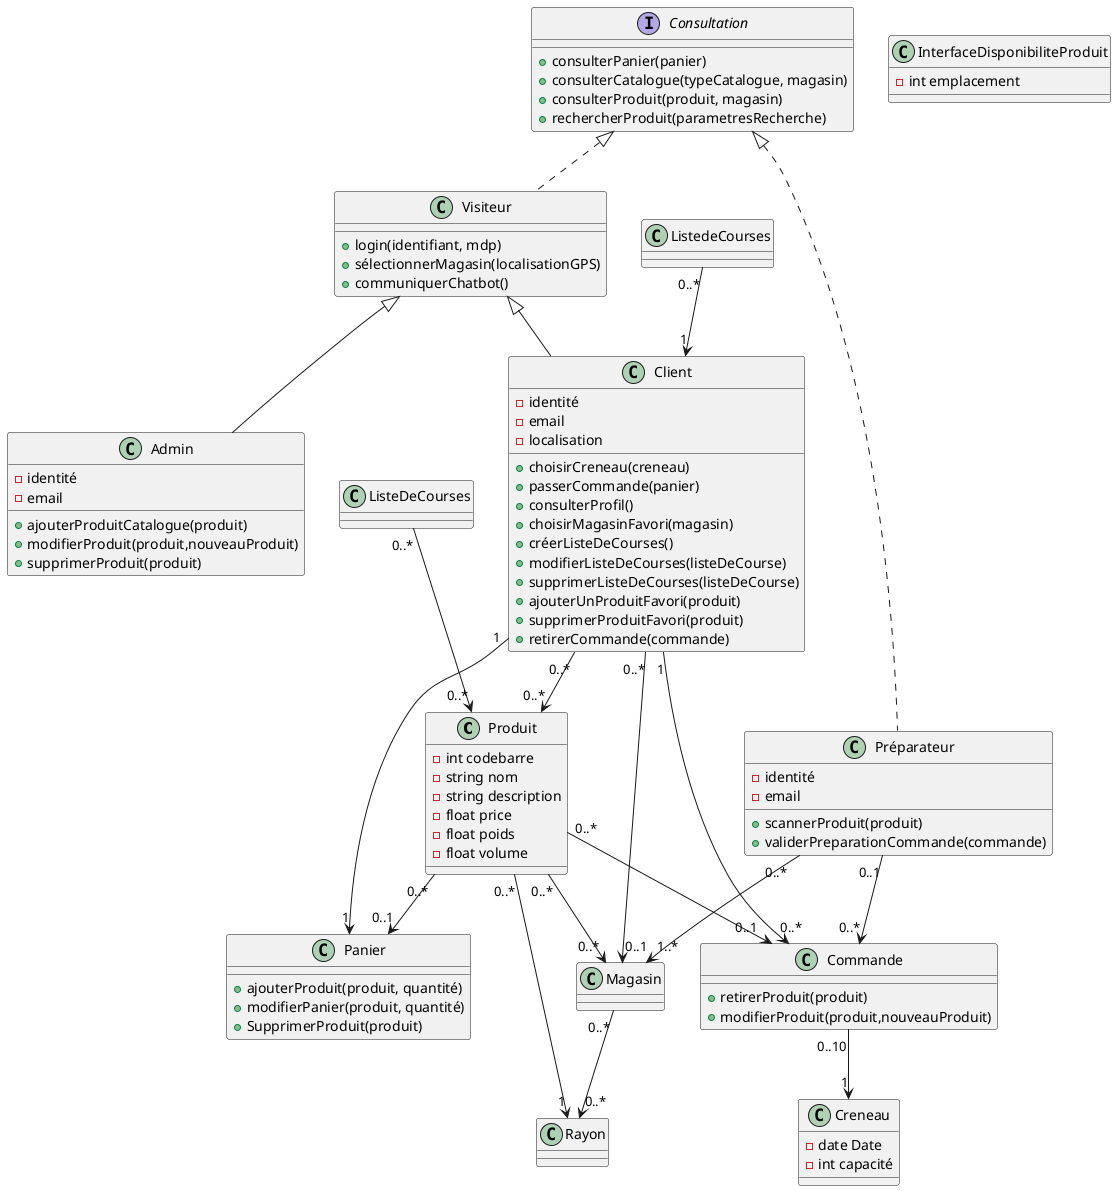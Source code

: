 @startuml Diagramme de classe


class Produit {
    -int codebarre
    -string nom
    -string description
    -float price
    -float poids
    -float volume    
}

class InterfaceDisponibiliteProduit {
    -int emplacement
}
class Creneau {
    -date Date
    -int capacité    
}

class Panier {
    +ajouterProduit(produit, quantité)
    +modifierPanier(produit, quantité)
    +SupprimerProduit(produit)
}

class Commande {
    +retirerProduit(produit)
    +modifierProduit(produit,nouveauProduit)
}

class Visiteur implements Consultation{
    +login(identifiant, mdp)
    +sélectionnerMagasin(localisationGPS)
    +communiquerChatbot()
}

class Client extends Visiteur {
    -identité
    -email
    -localisation
    +choisirCreneau(creneau)
    +passerCommande(panier)
    +consulterProfil()
    +choisirMagasinFavori(magasin)
    +créerListeDeCourses()
    +modifierListeDeCourses(listeDeCourse)
    +supprimerListeDeCourses(listeDeCourse)
    +ajouterUnProduitFavori(produit)
    +supprimerProduitFavori(produit)
    +retirerCommande(commande)
}

class Admin extends Visiteur {
    -identité
    -email
    +ajouterProduitCatalogue(produit)
    +modifierProduit(produit,nouveauProduit)
    +supprimerProduit(produit)
}

class Préparateur implements Consultation {
    -identité
    -email
    +scannerProduit(produit)
    +validerPreparationCommande(commande)    
}

class Magasin {

}

class Rayon {

}

class ListeDeCourses {

}

interface Consultation {
    +consulterPanier(panier)
    +consulterCatalogue(typeCatalogue, magasin)
    +consulterProduit(produit, magasin)
    +rechercherProduit(parametresRecherche)
}

Produit "0..*" --> "0..1" Panier
Produit "0..*" --> "0..1" Commande
Client "1" --> "0..*"  Commande
Client "1" --> "1" Panier
Produit "0..*"--> "0..*" Magasin
Préparateur "0..1" --> "0..*" Commande
Produit "0..*" --> "1" Rayon
Magasin "0..*" --> "0..*" Rayon
Commande "0..10" --> "1" Creneau
Client "0..*"--> "0..1" Magasin
ListedeCourses "0..*" --> "1" Client
ListeDeCourses "0..*" --> "0..*" Produit
Client "0..*" --> "0..*" Produit
Préparateur "0..*" --> "1..*" Magasin



@enduml